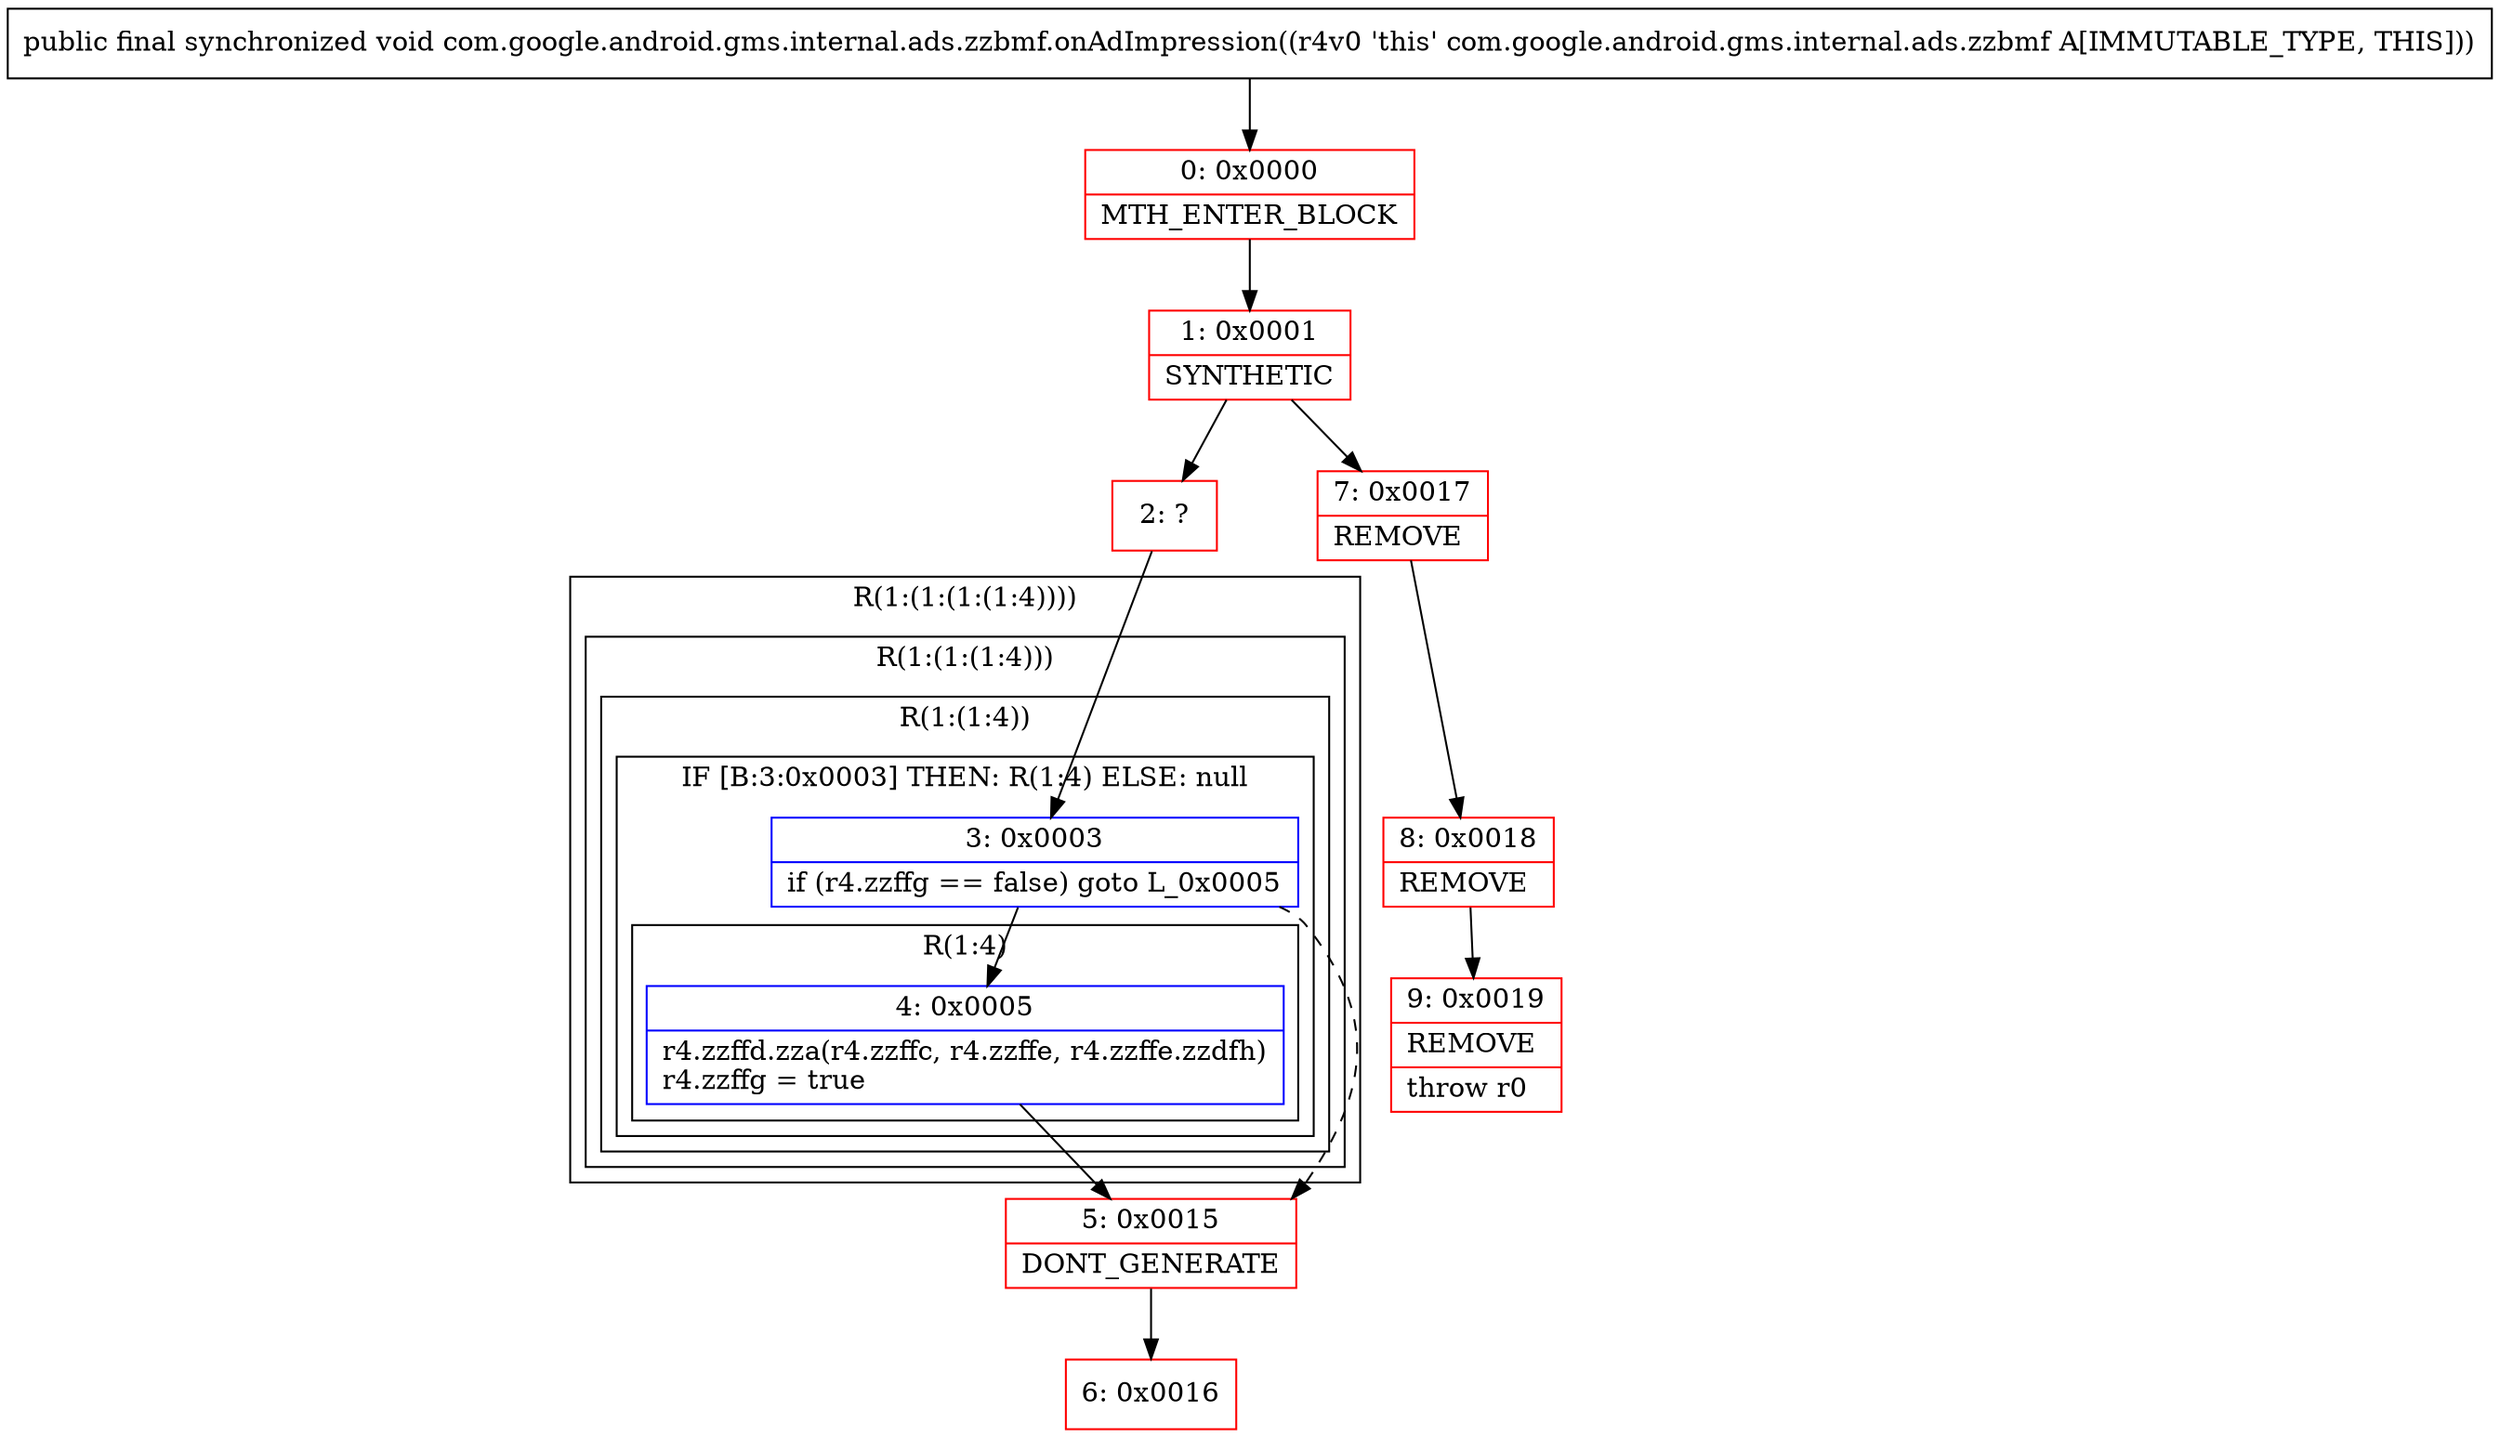 digraph "CFG forcom.google.android.gms.internal.ads.zzbmf.onAdImpression()V" {
subgraph cluster_Region_1430131770 {
label = "R(1:(1:(1:(1:4))))";
node [shape=record,color=blue];
subgraph cluster_Region_1984219826 {
label = "R(1:(1:(1:4)))";
node [shape=record,color=blue];
subgraph cluster_Region_208333694 {
label = "R(1:(1:4))";
node [shape=record,color=blue];
subgraph cluster_IfRegion_14413708 {
label = "IF [B:3:0x0003] THEN: R(1:4) ELSE: null";
node [shape=record,color=blue];
Node_3 [shape=record,label="{3\:\ 0x0003|if (r4.zzffg == false) goto L_0x0005\l}"];
subgraph cluster_Region_627156073 {
label = "R(1:4)";
node [shape=record,color=blue];
Node_4 [shape=record,label="{4\:\ 0x0005|r4.zzffd.zza(r4.zzffc, r4.zzffe, r4.zzffe.zzdfh)\lr4.zzffg = true\l}"];
}
}
}
}
}
Node_0 [shape=record,color=red,label="{0\:\ 0x0000|MTH_ENTER_BLOCK\l}"];
Node_1 [shape=record,color=red,label="{1\:\ 0x0001|SYNTHETIC\l}"];
Node_2 [shape=record,color=red,label="{2\:\ ?}"];
Node_5 [shape=record,color=red,label="{5\:\ 0x0015|DONT_GENERATE\l}"];
Node_6 [shape=record,color=red,label="{6\:\ 0x0016}"];
Node_7 [shape=record,color=red,label="{7\:\ 0x0017|REMOVE\l}"];
Node_8 [shape=record,color=red,label="{8\:\ 0x0018|REMOVE\l}"];
Node_9 [shape=record,color=red,label="{9\:\ 0x0019|REMOVE\l|throw r0\l}"];
MethodNode[shape=record,label="{public final synchronized void com.google.android.gms.internal.ads.zzbmf.onAdImpression((r4v0 'this' com.google.android.gms.internal.ads.zzbmf A[IMMUTABLE_TYPE, THIS])) }"];
MethodNode -> Node_0;
Node_3 -> Node_4;
Node_3 -> Node_5[style=dashed];
Node_4 -> Node_5;
Node_0 -> Node_1;
Node_1 -> Node_2;
Node_1 -> Node_7;
Node_2 -> Node_3;
Node_5 -> Node_6;
Node_7 -> Node_8;
Node_8 -> Node_9;
}

